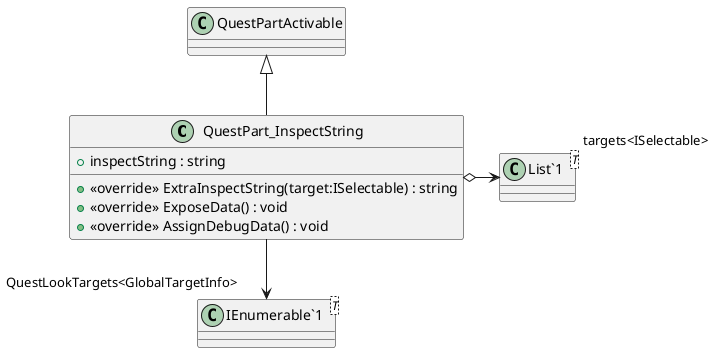 @startuml
class QuestPart_InspectString {
    + inspectString : string
    + <<override>> ExtraInspectString(target:ISelectable) : string
    + <<override>> ExposeData() : void
    + <<override>> AssignDebugData() : void
}
class "List`1"<T> {
}
class "IEnumerable`1"<T> {
}
QuestPartActivable <|-- QuestPart_InspectString
QuestPart_InspectString o-> "targets<ISelectable>" "List`1"
QuestPart_InspectString --> "QuestLookTargets<GlobalTargetInfo>" "IEnumerable`1"
@enduml
